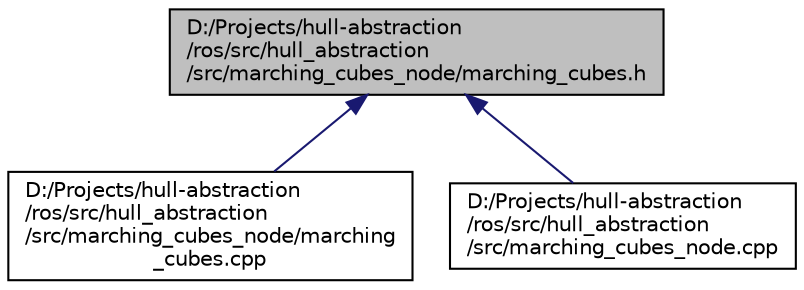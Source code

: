 digraph "D:/Projects/hull-abstraction/ros/src/hull_abstraction/src/marching_cubes_node/marching_cubes.h"
{
 // INTERACTIVE_SVG=YES
 // LATEX_PDF_SIZE
  edge [fontname="Helvetica",fontsize="10",labelfontname="Helvetica",labelfontsize="10"];
  node [fontname="Helvetica",fontsize="10",shape=record];
  Node1 [label="D:/Projects/hull-abstraction\l/ros/src/hull_abstraction\l/src/marching_cubes_node/marching_cubes.h",height=0.2,width=0.4,color="black", fillcolor="grey75", style="filled", fontcolor="black",tooltip="Framework of marching cubes node."];
  Node1 -> Node2 [dir="back",color="midnightblue",fontsize="10",style="solid",fontname="Helvetica"];
  Node2 [label="D:/Projects/hull-abstraction\l/ros/src/hull_abstraction\l/src/marching_cubes_node/marching\l_cubes.cpp",height=0.2,width=0.4,color="black", fillcolor="white", style="filled",URL="$marching__cubes_8cpp.html",tooltip=" "];
  Node1 -> Node3 [dir="back",color="midnightblue",fontsize="10",style="solid",fontname="Helvetica"];
  Node3 [label="D:/Projects/hull-abstraction\l/ros/src/hull_abstraction\l/src/marching_cubes_node.cpp",height=0.2,width=0.4,color="black", fillcolor="white", style="filled",URL="$marching__cubes__node_8cpp.html",tooltip=" "];
}
